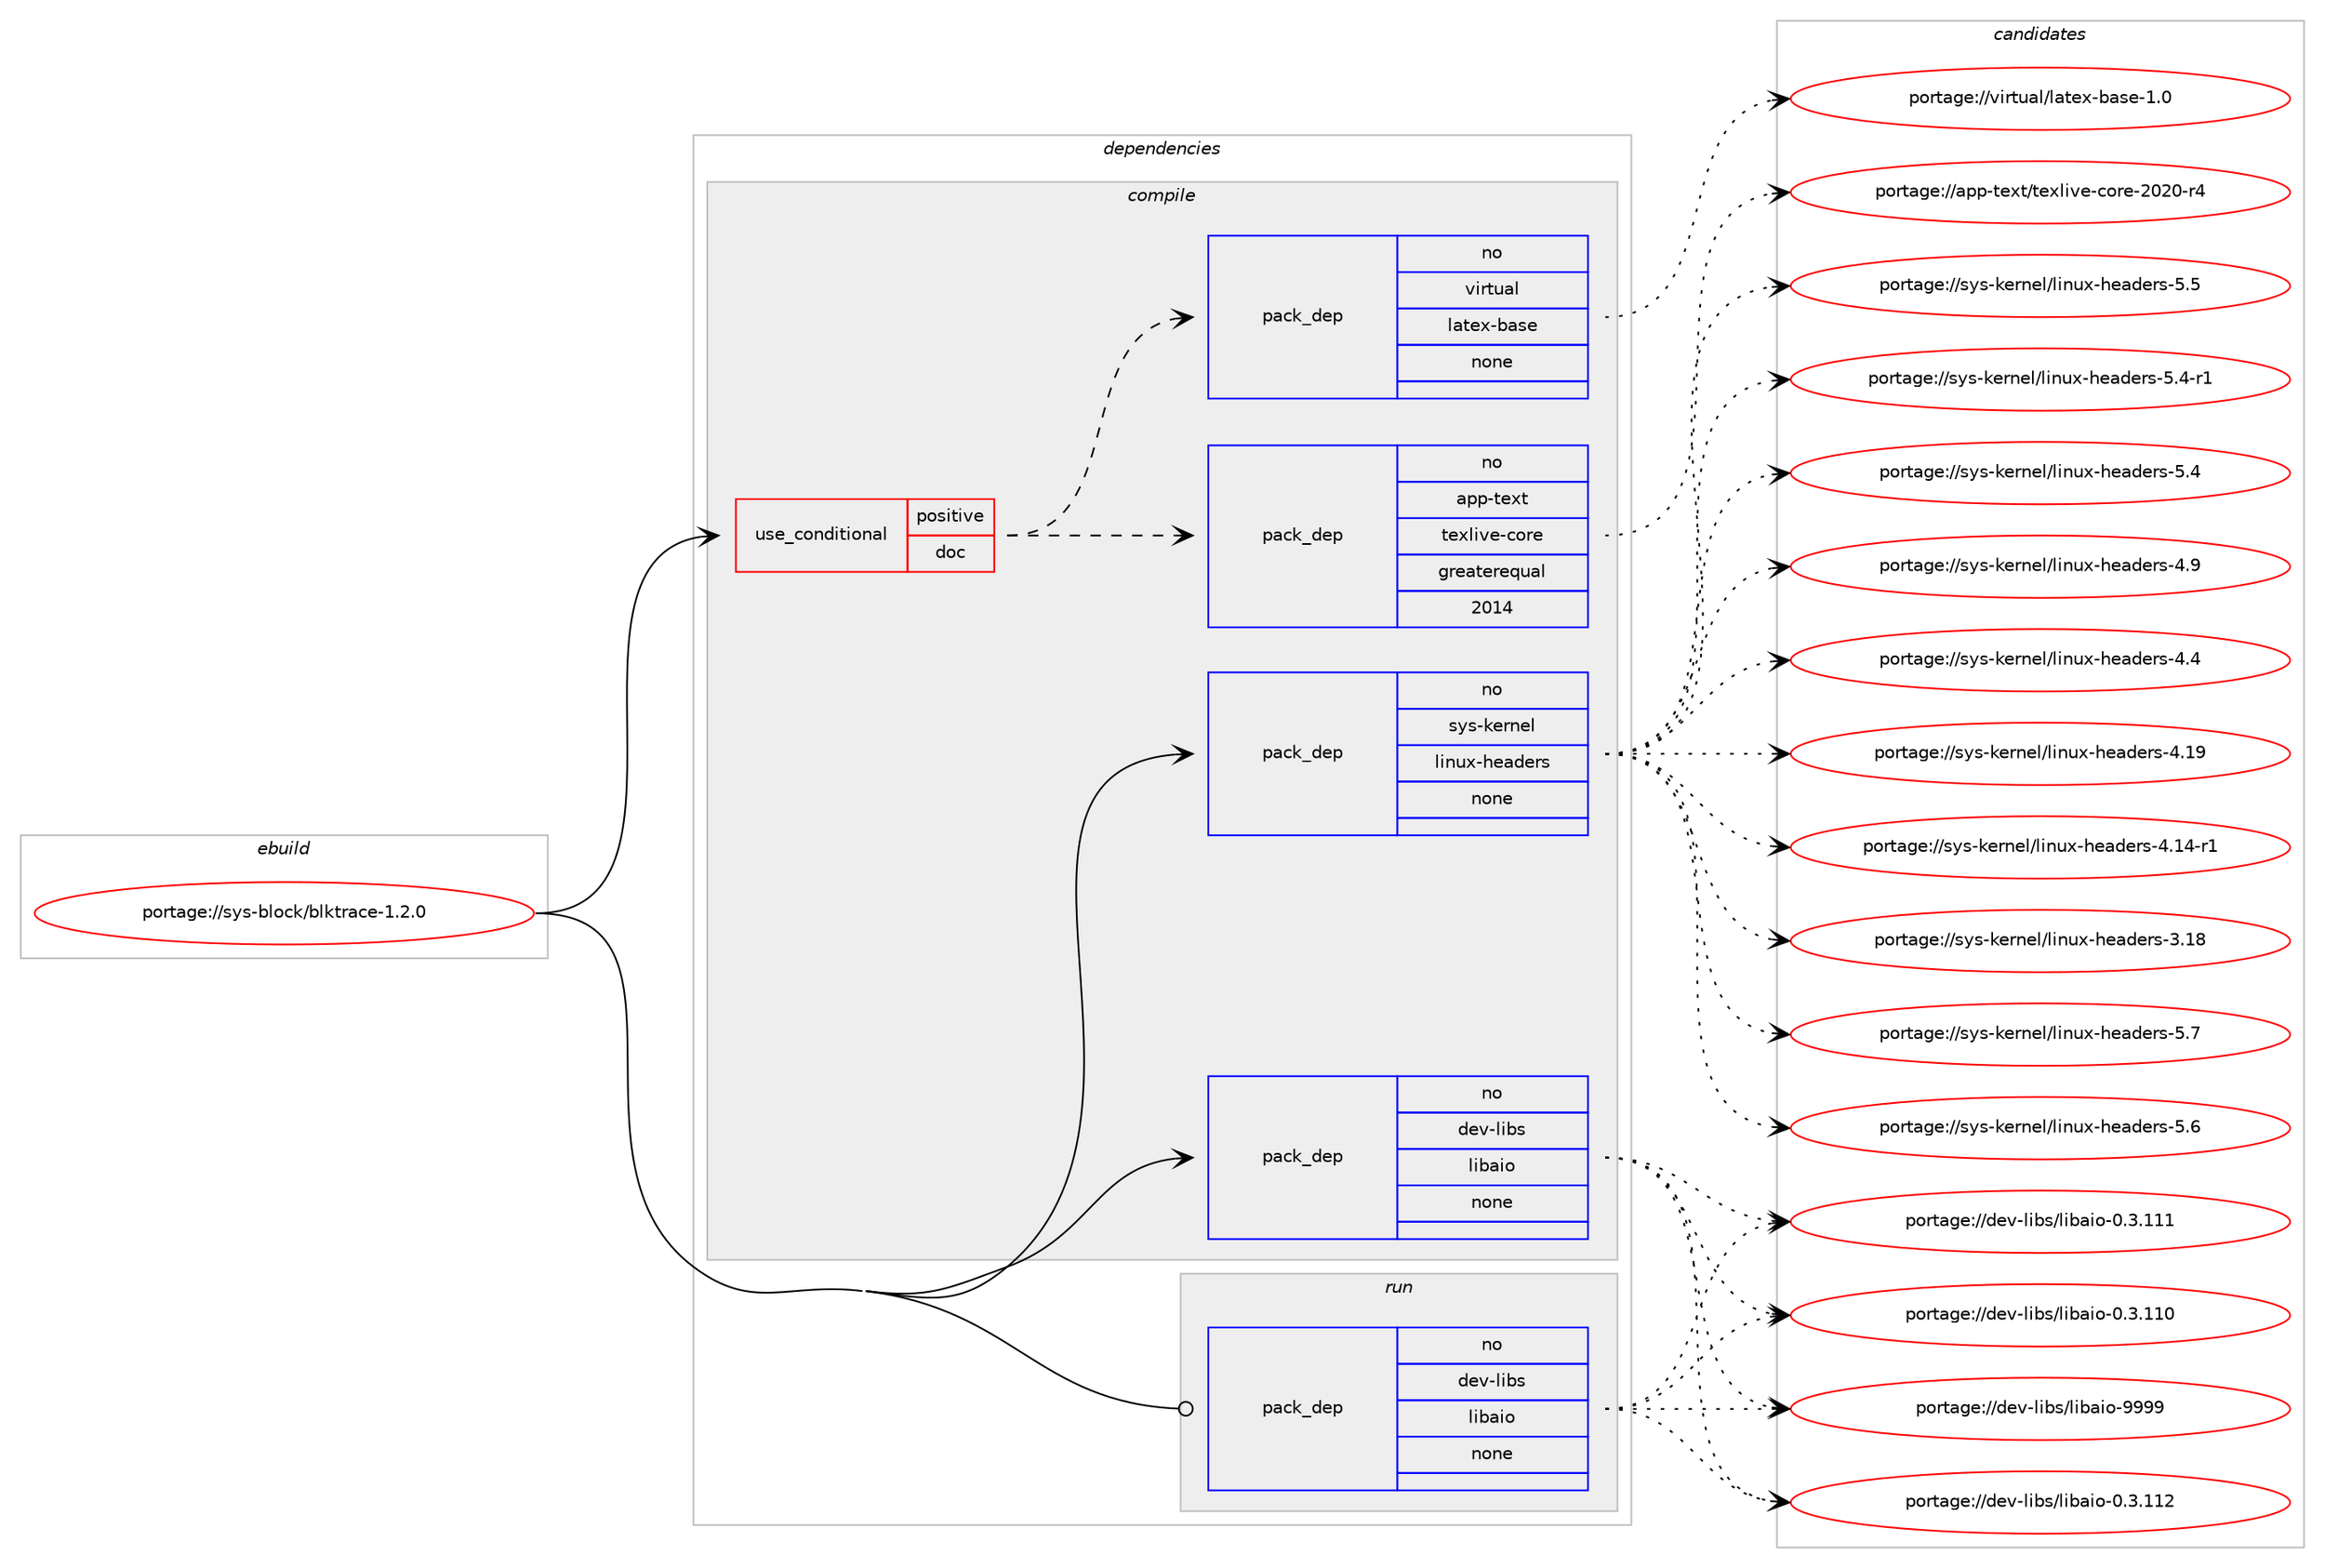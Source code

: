 digraph prolog {

# *************
# Graph options
# *************

newrank=true;
concentrate=true;
compound=true;
graph [rankdir=LR,fontname=Helvetica,fontsize=10,ranksep=1.5];#, ranksep=2.5, nodesep=0.2];
edge  [arrowhead=vee];
node  [fontname=Helvetica,fontsize=10];

# **********
# The ebuild
# **********

subgraph cluster_leftcol {
color=gray;
rank=same;
label=<<i>ebuild</i>>;
id [label="portage://sys-block/blktrace-1.2.0", color=red, width=4, href="../sys-block/blktrace-1.2.0.svg"];
}

# ****************
# The dependencies
# ****************

subgraph cluster_midcol {
color=gray;
label=<<i>dependencies</i>>;
subgraph cluster_compile {
fillcolor="#eeeeee";
style=filled;
label=<<i>compile</i>>;
subgraph cond394 {
dependency3079 [label=<<TABLE BORDER="0" CELLBORDER="1" CELLSPACING="0" CELLPADDING="4"><TR><TD ROWSPAN="3" CELLPADDING="10">use_conditional</TD></TR><TR><TD>positive</TD></TR><TR><TD>doc</TD></TR></TABLE>>, shape=none, color=red];
subgraph pack2619 {
dependency3080 [label=<<TABLE BORDER="0" CELLBORDER="1" CELLSPACING="0" CELLPADDING="4" WIDTH="220"><TR><TD ROWSPAN="6" CELLPADDING="30">pack_dep</TD></TR><TR><TD WIDTH="110">no</TD></TR><TR><TD>virtual</TD></TR><TR><TD>latex-base</TD></TR><TR><TD>none</TD></TR><TR><TD></TD></TR></TABLE>>, shape=none, color=blue];
}
dependency3079:e -> dependency3080:w [weight=20,style="dashed",arrowhead="vee"];
subgraph pack2620 {
dependency3081 [label=<<TABLE BORDER="0" CELLBORDER="1" CELLSPACING="0" CELLPADDING="4" WIDTH="220"><TR><TD ROWSPAN="6" CELLPADDING="30">pack_dep</TD></TR><TR><TD WIDTH="110">no</TD></TR><TR><TD>app-text</TD></TR><TR><TD>texlive-core</TD></TR><TR><TD>greaterequal</TD></TR><TR><TD>2014</TD></TR></TABLE>>, shape=none, color=blue];
}
dependency3079:e -> dependency3081:w [weight=20,style="dashed",arrowhead="vee"];
}
id:e -> dependency3079:w [weight=20,style="solid",arrowhead="vee"];
subgraph pack2621 {
dependency3082 [label=<<TABLE BORDER="0" CELLBORDER="1" CELLSPACING="0" CELLPADDING="4" WIDTH="220"><TR><TD ROWSPAN="6" CELLPADDING="30">pack_dep</TD></TR><TR><TD WIDTH="110">no</TD></TR><TR><TD>dev-libs</TD></TR><TR><TD>libaio</TD></TR><TR><TD>none</TD></TR><TR><TD></TD></TR></TABLE>>, shape=none, color=blue];
}
id:e -> dependency3082:w [weight=20,style="solid",arrowhead="vee"];
subgraph pack2622 {
dependency3083 [label=<<TABLE BORDER="0" CELLBORDER="1" CELLSPACING="0" CELLPADDING="4" WIDTH="220"><TR><TD ROWSPAN="6" CELLPADDING="30">pack_dep</TD></TR><TR><TD WIDTH="110">no</TD></TR><TR><TD>sys-kernel</TD></TR><TR><TD>linux-headers</TD></TR><TR><TD>none</TD></TR><TR><TD></TD></TR></TABLE>>, shape=none, color=blue];
}
id:e -> dependency3083:w [weight=20,style="solid",arrowhead="vee"];
}
subgraph cluster_compileandrun {
fillcolor="#eeeeee";
style=filled;
label=<<i>compile and run</i>>;
}
subgraph cluster_run {
fillcolor="#eeeeee";
style=filled;
label=<<i>run</i>>;
subgraph pack2623 {
dependency3084 [label=<<TABLE BORDER="0" CELLBORDER="1" CELLSPACING="0" CELLPADDING="4" WIDTH="220"><TR><TD ROWSPAN="6" CELLPADDING="30">pack_dep</TD></TR><TR><TD WIDTH="110">no</TD></TR><TR><TD>dev-libs</TD></TR><TR><TD>libaio</TD></TR><TR><TD>none</TD></TR><TR><TD></TD></TR></TABLE>>, shape=none, color=blue];
}
id:e -> dependency3084:w [weight=20,style="solid",arrowhead="odot"];
}
}

# **************
# The candidates
# **************

subgraph cluster_choices {
rank=same;
color=gray;
label=<<i>candidates</i>>;

subgraph choice2619 {
color=black;
nodesep=1;
choice11810511411611797108471089711610112045989711510145494648 [label="portage://virtual/latex-base-1.0", color=red, width=4,href="../virtual/latex-base-1.0.svg"];
dependency3080:e -> choice11810511411611797108471089711610112045989711510145494648:w [style=dotted,weight="100"];
}
subgraph choice2620 {
color=black;
nodesep=1;
choice971121124511610112011647116101120108105118101459911111410145504850484511452 [label="portage://app-text/texlive-core-2020-r4", color=red, width=4,href="../app-text/texlive-core-2020-r4.svg"];
dependency3081:e -> choice971121124511610112011647116101120108105118101459911111410145504850484511452:w [style=dotted,weight="100"];
}
subgraph choice2621 {
color=black;
nodesep=1;
choice10010111845108105981154710810598971051114557575757 [label="portage://dev-libs/libaio-9999", color=red, width=4,href="../dev-libs/libaio-9999.svg"];
choice10010111845108105981154710810598971051114548465146494950 [label="portage://dev-libs/libaio-0.3.112", color=red, width=4,href="../dev-libs/libaio-0.3.112.svg"];
choice10010111845108105981154710810598971051114548465146494949 [label="portage://dev-libs/libaio-0.3.111", color=red, width=4,href="../dev-libs/libaio-0.3.111.svg"];
choice10010111845108105981154710810598971051114548465146494948 [label="portage://dev-libs/libaio-0.3.110", color=red, width=4,href="../dev-libs/libaio-0.3.110.svg"];
dependency3082:e -> choice10010111845108105981154710810598971051114557575757:w [style=dotted,weight="100"];
dependency3082:e -> choice10010111845108105981154710810598971051114548465146494950:w [style=dotted,weight="100"];
dependency3082:e -> choice10010111845108105981154710810598971051114548465146494949:w [style=dotted,weight="100"];
dependency3082:e -> choice10010111845108105981154710810598971051114548465146494948:w [style=dotted,weight="100"];
}
subgraph choice2622 {
color=black;
nodesep=1;
choice1151211154510710111411010110847108105110117120451041019710010111411545534655 [label="portage://sys-kernel/linux-headers-5.7", color=red, width=4,href="../sys-kernel/linux-headers-5.7.svg"];
choice1151211154510710111411010110847108105110117120451041019710010111411545534654 [label="portage://sys-kernel/linux-headers-5.6", color=red, width=4,href="../sys-kernel/linux-headers-5.6.svg"];
choice1151211154510710111411010110847108105110117120451041019710010111411545534653 [label="portage://sys-kernel/linux-headers-5.5", color=red, width=4,href="../sys-kernel/linux-headers-5.5.svg"];
choice11512111545107101114110101108471081051101171204510410197100101114115455346524511449 [label="portage://sys-kernel/linux-headers-5.4-r1", color=red, width=4,href="../sys-kernel/linux-headers-5.4-r1.svg"];
choice1151211154510710111411010110847108105110117120451041019710010111411545534652 [label="portage://sys-kernel/linux-headers-5.4", color=red, width=4,href="../sys-kernel/linux-headers-5.4.svg"];
choice1151211154510710111411010110847108105110117120451041019710010111411545524657 [label="portage://sys-kernel/linux-headers-4.9", color=red, width=4,href="../sys-kernel/linux-headers-4.9.svg"];
choice1151211154510710111411010110847108105110117120451041019710010111411545524652 [label="portage://sys-kernel/linux-headers-4.4", color=red, width=4,href="../sys-kernel/linux-headers-4.4.svg"];
choice115121115451071011141101011084710810511011712045104101971001011141154552464957 [label="portage://sys-kernel/linux-headers-4.19", color=red, width=4,href="../sys-kernel/linux-headers-4.19.svg"];
choice1151211154510710111411010110847108105110117120451041019710010111411545524649524511449 [label="portage://sys-kernel/linux-headers-4.14-r1", color=red, width=4,href="../sys-kernel/linux-headers-4.14-r1.svg"];
choice115121115451071011141101011084710810511011712045104101971001011141154551464956 [label="portage://sys-kernel/linux-headers-3.18", color=red, width=4,href="../sys-kernel/linux-headers-3.18.svg"];
dependency3083:e -> choice1151211154510710111411010110847108105110117120451041019710010111411545534655:w [style=dotted,weight="100"];
dependency3083:e -> choice1151211154510710111411010110847108105110117120451041019710010111411545534654:w [style=dotted,weight="100"];
dependency3083:e -> choice1151211154510710111411010110847108105110117120451041019710010111411545534653:w [style=dotted,weight="100"];
dependency3083:e -> choice11512111545107101114110101108471081051101171204510410197100101114115455346524511449:w [style=dotted,weight="100"];
dependency3083:e -> choice1151211154510710111411010110847108105110117120451041019710010111411545534652:w [style=dotted,weight="100"];
dependency3083:e -> choice1151211154510710111411010110847108105110117120451041019710010111411545524657:w [style=dotted,weight="100"];
dependency3083:e -> choice1151211154510710111411010110847108105110117120451041019710010111411545524652:w [style=dotted,weight="100"];
dependency3083:e -> choice115121115451071011141101011084710810511011712045104101971001011141154552464957:w [style=dotted,weight="100"];
dependency3083:e -> choice1151211154510710111411010110847108105110117120451041019710010111411545524649524511449:w [style=dotted,weight="100"];
dependency3083:e -> choice115121115451071011141101011084710810511011712045104101971001011141154551464956:w [style=dotted,weight="100"];
}
subgraph choice2623 {
color=black;
nodesep=1;
choice10010111845108105981154710810598971051114557575757 [label="portage://dev-libs/libaio-9999", color=red, width=4,href="../dev-libs/libaio-9999.svg"];
choice10010111845108105981154710810598971051114548465146494950 [label="portage://dev-libs/libaio-0.3.112", color=red, width=4,href="../dev-libs/libaio-0.3.112.svg"];
choice10010111845108105981154710810598971051114548465146494949 [label="portage://dev-libs/libaio-0.3.111", color=red, width=4,href="../dev-libs/libaio-0.3.111.svg"];
choice10010111845108105981154710810598971051114548465146494948 [label="portage://dev-libs/libaio-0.3.110", color=red, width=4,href="../dev-libs/libaio-0.3.110.svg"];
dependency3084:e -> choice10010111845108105981154710810598971051114557575757:w [style=dotted,weight="100"];
dependency3084:e -> choice10010111845108105981154710810598971051114548465146494950:w [style=dotted,weight="100"];
dependency3084:e -> choice10010111845108105981154710810598971051114548465146494949:w [style=dotted,weight="100"];
dependency3084:e -> choice10010111845108105981154710810598971051114548465146494948:w [style=dotted,weight="100"];
}
}

}
